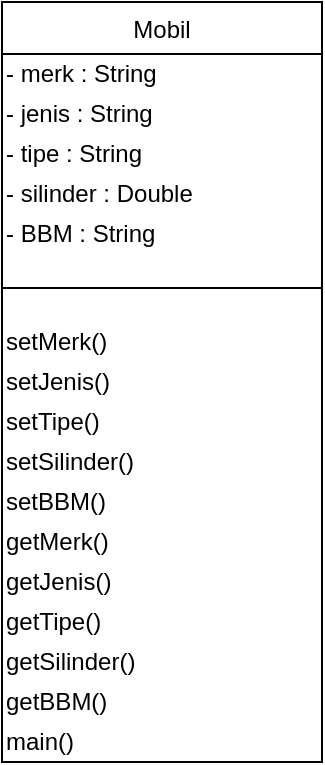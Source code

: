 <mxfile version="14.4.3" type="device"><diagram id="C5RBs43oDa-KdzZeNtuy" name="Page-1"><mxGraphModel dx="768" dy="491" grid="1" gridSize="10" guides="1" tooltips="1" connect="1" arrows="1" fold="1" page="1" pageScale="1" pageWidth="827" pageHeight="1169" math="0" shadow="0"><root><mxCell id="WIyWlLk6GJQsqaUBKTNV-0"/><mxCell id="WIyWlLk6GJQsqaUBKTNV-1" parent="WIyWlLk6GJQsqaUBKTNV-0"/><mxCell id="zkfFHV4jXpPFQw0GAbJ--17" value="Mobil" style="swimlane;fontStyle=0;align=center;verticalAlign=top;childLayout=stackLayout;horizontal=1;startSize=26;horizontalStack=0;resizeParent=1;resizeLast=0;collapsible=1;marginBottom=0;rounded=0;shadow=0;strokeWidth=1;" parent="WIyWlLk6GJQsqaUBKTNV-1" vertex="1"><mxGeometry x="270" y="80" width="160" height="380" as="geometry"><mxRectangle x="550" y="140" width="160" height="26" as="alternateBounds"/></mxGeometry></mxCell><mxCell id="brl3BBfAjzC4TWJofbUQ-0" value="- merk : String" style="text;html=1;align=left;verticalAlign=middle;resizable=0;points=[];autosize=1;" parent="zkfFHV4jXpPFQw0GAbJ--17" vertex="1"><mxGeometry y="26" width="160" height="20" as="geometry"/></mxCell><mxCell id="PQeNTk4a0TkQi8zLdcVd-1" value="- jenis : String" style="text;html=1;align=left;verticalAlign=middle;resizable=0;points=[];autosize=1;" vertex="1" parent="zkfFHV4jXpPFQw0GAbJ--17"><mxGeometry y="46" width="160" height="20" as="geometry"/></mxCell><mxCell id="PQeNTk4a0TkQi8zLdcVd-0" value="- tipe : String" style="text;html=1;align=left;verticalAlign=middle;resizable=0;points=[];autosize=1;" vertex="1" parent="zkfFHV4jXpPFQw0GAbJ--17"><mxGeometry y="66" width="160" height="20" as="geometry"/></mxCell><mxCell id="PQeNTk4a0TkQi8zLdcVd-4" value="- silinder : Double" style="text;html=1;align=left;verticalAlign=middle;resizable=0;points=[];autosize=1;" vertex="1" parent="zkfFHV4jXpPFQw0GAbJ--17"><mxGeometry y="86" width="160" height="20" as="geometry"/></mxCell><mxCell id="PQeNTk4a0TkQi8zLdcVd-2" value="- BBM : String" style="text;html=1;align=left;verticalAlign=middle;resizable=0;points=[];autosize=1;" vertex="1" parent="zkfFHV4jXpPFQw0GAbJ--17"><mxGeometry y="106" width="160" height="20" as="geometry"/></mxCell><mxCell id="zkfFHV4jXpPFQw0GAbJ--23" value="" style="line;html=1;strokeWidth=1;align=left;verticalAlign=middle;spacingTop=-1;spacingLeft=3;spacingRight=3;rotatable=0;labelPosition=right;points=[];portConstraint=eastwest;" parent="zkfFHV4jXpPFQw0GAbJ--17" vertex="1"><mxGeometry y="126" width="160" height="34" as="geometry"/></mxCell><mxCell id="PQeNTk4a0TkQi8zLdcVd-5" value="setMerk()" style="text;html=1;align=left;verticalAlign=middle;resizable=0;points=[];autosize=1;" vertex="1" parent="zkfFHV4jXpPFQw0GAbJ--17"><mxGeometry y="160" width="160" height="20" as="geometry"/></mxCell><mxCell id="wmSUe4JQo5Z-aufsPglk-2" value="setJenis()" style="text;html=1;align=left;verticalAlign=middle;resizable=0;points=[];autosize=1;" parent="zkfFHV4jXpPFQw0GAbJ--17" vertex="1"><mxGeometry y="180" width="160" height="20" as="geometry"/></mxCell><mxCell id="wmSUe4JQo5Z-aufsPglk-4" value="setTipe()" style="text;html=1;align=left;verticalAlign=middle;resizable=0;points=[];autosize=1;" parent="zkfFHV4jXpPFQw0GAbJ--17" vertex="1"><mxGeometry y="200" width="160" height="20" as="geometry"/></mxCell><mxCell id="wmSUe4JQo5Z-aufsPglk-5" value="setSilinder()" style="text;html=1;align=left;verticalAlign=middle;resizable=0;points=[];autosize=1;" parent="zkfFHV4jXpPFQw0GAbJ--17" vertex="1"><mxGeometry y="220" width="160" height="20" as="geometry"/></mxCell><mxCell id="wmSUe4JQo5Z-aufsPglk-6" value="setBBM()" style="text;html=1;align=left;verticalAlign=middle;resizable=0;points=[];autosize=1;" parent="zkfFHV4jXpPFQw0GAbJ--17" vertex="1"><mxGeometry y="240" width="160" height="20" as="geometry"/></mxCell><mxCell id="wmSUe4JQo5Z-aufsPglk-7" value="getMerk()" style="text;html=1;align=left;verticalAlign=middle;resizable=0;points=[];autosize=1;" parent="zkfFHV4jXpPFQw0GAbJ--17" vertex="1"><mxGeometry y="260" width="160" height="20" as="geometry"/></mxCell><mxCell id="wmSUe4JQo5Z-aufsPglk-8" value="getJenis()" style="text;html=1;align=left;verticalAlign=middle;resizable=0;points=[];autosize=1;" parent="zkfFHV4jXpPFQw0GAbJ--17" vertex="1"><mxGeometry y="280" width="160" height="20" as="geometry"/></mxCell><mxCell id="wmSUe4JQo5Z-aufsPglk-9" value="getTipe()" style="text;html=1;align=left;verticalAlign=middle;resizable=0;points=[];autosize=1;" parent="zkfFHV4jXpPFQw0GAbJ--17" vertex="1"><mxGeometry y="300" width="160" height="20" as="geometry"/></mxCell><mxCell id="wmSUe4JQo5Z-aufsPglk-10" value="getSilinder()" style="text;html=1;align=left;verticalAlign=middle;resizable=0;points=[];autosize=1;" parent="zkfFHV4jXpPFQw0GAbJ--17" vertex="1"><mxGeometry y="320" width="160" height="20" as="geometry"/></mxCell><mxCell id="wmSUe4JQo5Z-aufsPglk-11" value="getBBM()" style="text;html=1;align=left;verticalAlign=middle;resizable=0;points=[];autosize=1;" parent="zkfFHV4jXpPFQw0GAbJ--17" vertex="1"><mxGeometry y="340" width="160" height="20" as="geometry"/></mxCell><mxCell id="cm3Vb4UTAvew1li_M1ry-0" value="main()" style="text;html=1;align=left;verticalAlign=middle;resizable=0;points=[];autosize=1;" parent="zkfFHV4jXpPFQw0GAbJ--17" vertex="1"><mxGeometry y="360" width="160" height="20" as="geometry"/></mxCell></root></mxGraphModel></diagram></mxfile>